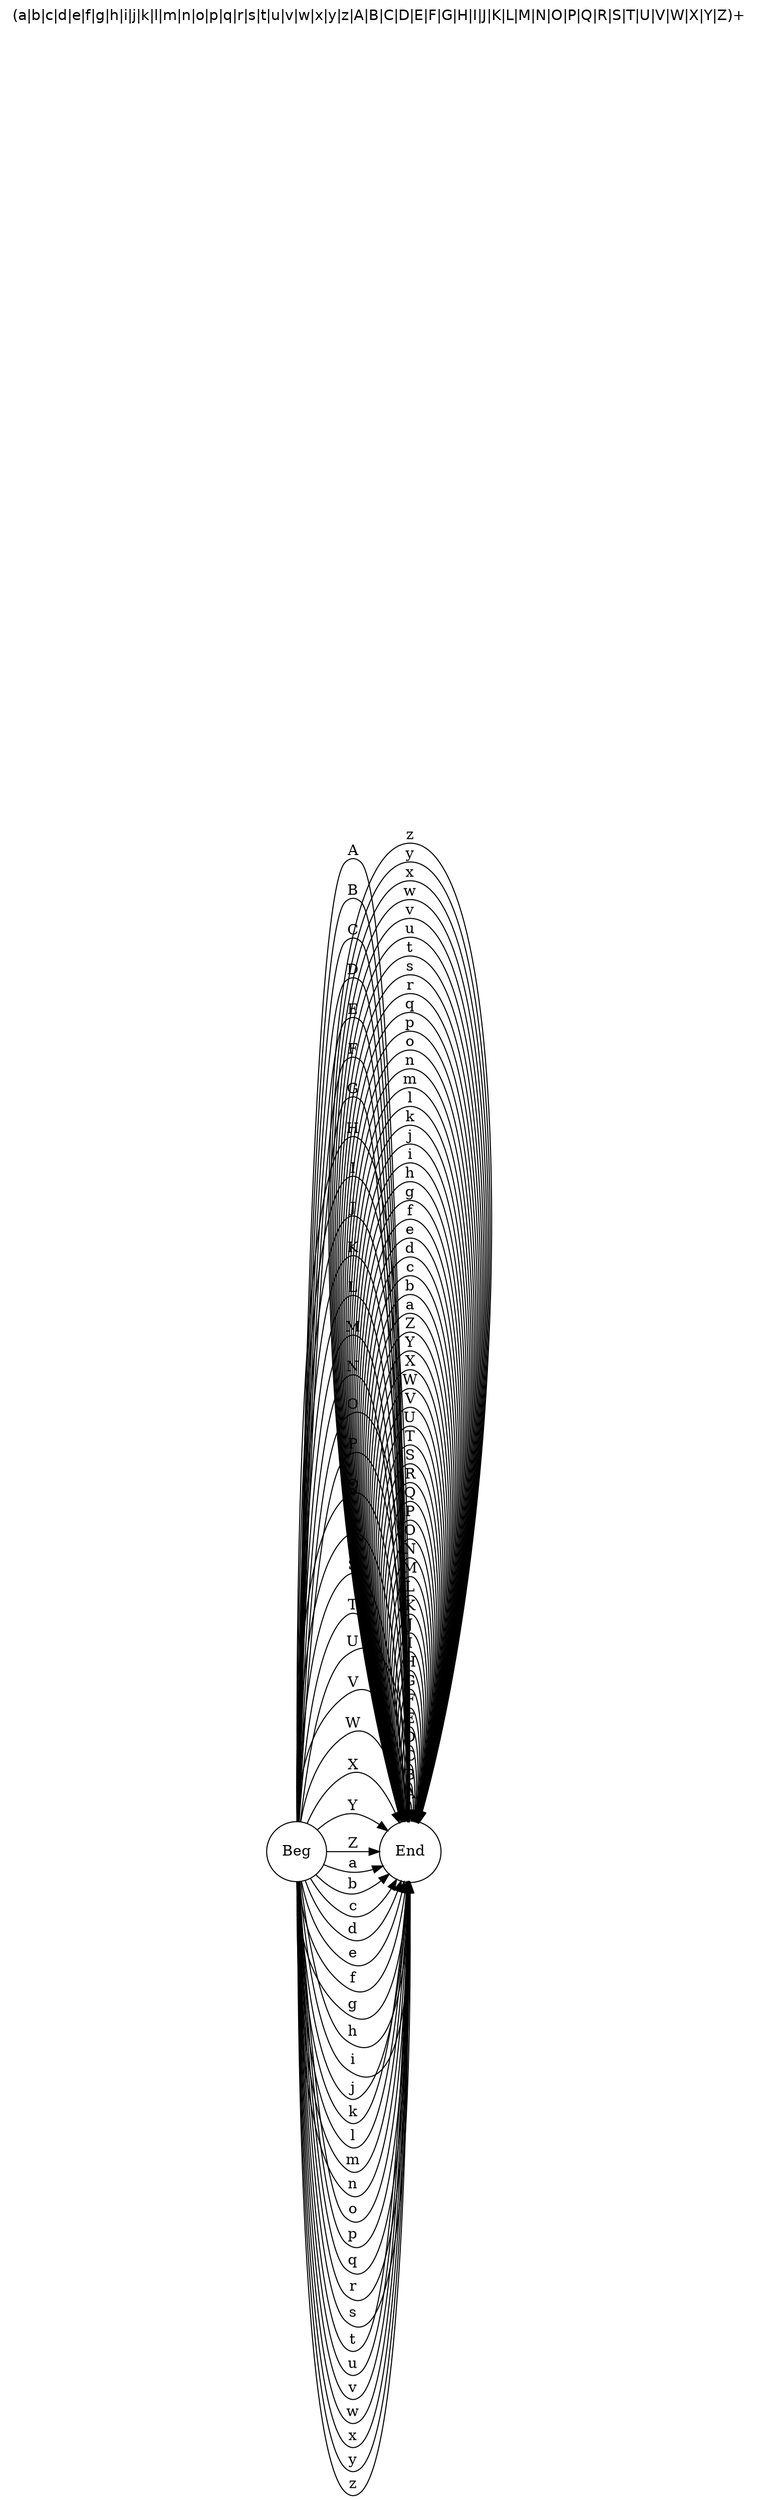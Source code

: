 digraph tokex {
	labelloc="t";
	label="(a|b|c|d|e|f|g|h|i|j|k|l|m|n|o|p|q|r|s|t|u|v|w|x|y|z|A|B|C|D|E|F|G|H|I|J|K|L|M|N|O|P|Q|R|S|T|U|V|W|X|Y|Z)+";
	graph [dpi=200];
	rankdir=LR;
	fontname="Helvetica";
	edge [arrowhead=normal,arrowtail=dot];
	node [shape=circle];
	# Auto-generated by Tokex.

	q0 [label="Beg"];
	q1 [label="End"];
	q0 -> q1 [label="A"];
	q0 -> q1 [label="B"];
	q0 -> q1 [label="C"];
	q0 -> q1 [label="D"];
	q0 -> q1 [label="E"];
	q0 -> q1 [label="F"];
	q0 -> q1 [label="G"];
	q0 -> q1 [label="H"];
	q0 -> q1 [label="I"];
	q0 -> q1 [label="J"];
	q0 -> q1 [label="K"];
	q0 -> q1 [label="L"];
	q0 -> q1 [label="M"];
	q0 -> q1 [label="N"];
	q0 -> q1 [label="O"];
	q0 -> q1 [label="P"];
	q0 -> q1 [label="Q"];
	q0 -> q1 [label="R"];
	q0 -> q1 [label="S"];
	q0 -> q1 [label="T"];
	q0 -> q1 [label="U"];
	q0 -> q1 [label="V"];
	q0 -> q1 [label="W"];
	q0 -> q1 [label="X"];
	q0 -> q1 [label="Y"];
	q0 -> q1 [label="Z"];
	q0 -> q1 [label="a"];
	q0 -> q1 [label="b"];
	q0 -> q1 [label="c"];
	q0 -> q1 [label="d"];
	q0 -> q1 [label="e"];
	q0 -> q1 [label="f"];
	q0 -> q1 [label="g"];
	q0 -> q1 [label="h"];
	q0 -> q1 [label="i"];
	q0 -> q1 [label="j"];
	q0 -> q1 [label="k"];
	q0 -> q1 [label="l"];
	q0 -> q1 [label="m"];
	q0 -> q1 [label="n"];
	q0 -> q1 [label="o"];
	q0 -> q1 [label="p"];
	q0 -> q1 [label="q"];
	q0 -> q1 [label="r"];
	q0 -> q1 [label="s"];
	q0 -> q1 [label="t"];
	q0 -> q1 [label="u"];
	q0 -> q1 [label="v"];
	q0 -> q1 [label="w"];
	q0 -> q1 [label="x"];
	q0 -> q1 [label="y"];
	q0 -> q1 [label="z"];
	q1 -> q1 [label="A"];
	q1 -> q1 [label="B"];
	q1 -> q1 [label="C"];
	q1 -> q1 [label="D"];
	q1 -> q1 [label="E"];
	q1 -> q1 [label="F"];
	q1 -> q1 [label="G"];
	q1 -> q1 [label="H"];
	q1 -> q1 [label="I"];
	q1 -> q1 [label="J"];
	q1 -> q1 [label="K"];
	q1 -> q1 [label="L"];
	q1 -> q1 [label="M"];
	q1 -> q1 [label="N"];
	q1 -> q1 [label="O"];
	q1 -> q1 [label="P"];
	q1 -> q1 [label="Q"];
	q1 -> q1 [label="R"];
	q1 -> q1 [label="S"];
	q1 -> q1 [label="T"];
	q1 -> q1 [label="U"];
	q1 -> q1 [label="V"];
	q1 -> q1 [label="W"];
	q1 -> q1 [label="X"];
	q1 -> q1 [label="Y"];
	q1 -> q1 [label="Z"];
	q1 -> q1 [label="a"];
	q1 -> q1 [label="b"];
	q1 -> q1 [label="c"];
	q1 -> q1 [label="d"];
	q1 -> q1 [label="e"];
	q1 -> q1 [label="f"];
	q1 -> q1 [label="g"];
	q1 -> q1 [label="h"];
	q1 -> q1 [label="i"];
	q1 -> q1 [label="j"];
	q1 -> q1 [label="k"];
	q1 -> q1 [label="l"];
	q1 -> q1 [label="m"];
	q1 -> q1 [label="n"];
	q1 -> q1 [label="o"];
	q1 -> q1 [label="p"];
	q1 -> q1 [label="q"];
	q1 -> q1 [label="r"];
	q1 -> q1 [label="s"];
	q1 -> q1 [label="t"];
	q1 -> q1 [label="u"];
	q1 -> q1 [label="v"];
	q1 -> q1 [label="w"];
	q1 -> q1 [label="x"];
	q1 -> q1 [label="y"];
	q1 -> q1 [label="z"];
}
